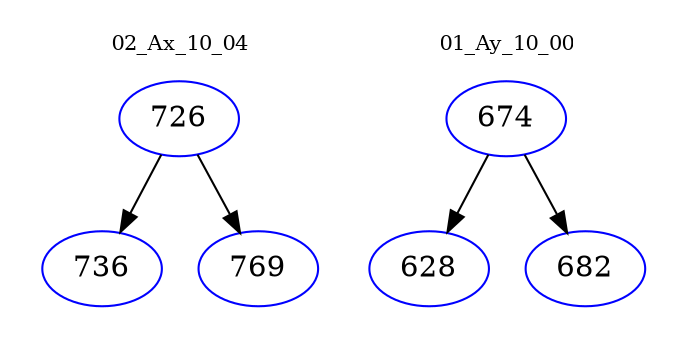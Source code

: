 digraph{
subgraph cluster_0 {
color = white
label = "02_Ax_10_04";
fontsize=10;
T0_726 [label="726", color="blue"]
T0_726 -> T0_736 [color="black"]
T0_736 [label="736", color="blue"]
T0_726 -> T0_769 [color="black"]
T0_769 [label="769", color="blue"]
}
subgraph cluster_1 {
color = white
label = "01_Ay_10_00";
fontsize=10;
T1_674 [label="674", color="blue"]
T1_674 -> T1_628 [color="black"]
T1_628 [label="628", color="blue"]
T1_674 -> T1_682 [color="black"]
T1_682 [label="682", color="blue"]
}
}
